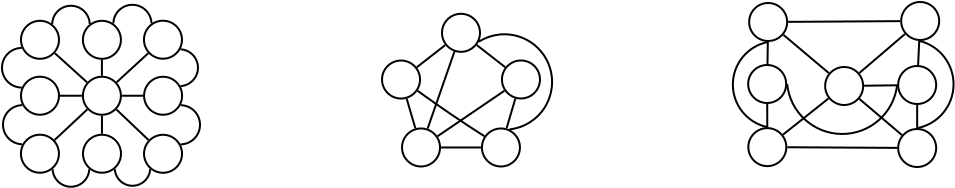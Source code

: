 <?xml version="1.0" encoding="UTF-8"?>
<dia:diagram xmlns:dia="http://www.lysator.liu.se/~alla/dia/">
  <dia:layer name="Background" visible="true" active="true">
    <dia:object type="Standard - Ellipse" version="0" id="O0">
      <dia:attribute name="obj_pos">
        <dia:point val="16.401,24.685"/>
      </dia:attribute>
      <dia:attribute name="obj_bb">
        <dia:rectangle val="16.351,24.635;18.351,26.635"/>
      </dia:attribute>
      <dia:attribute name="elem_corner">
        <dia:point val="16.401,24.685"/>
      </dia:attribute>
      <dia:attribute name="elem_width">
        <dia:real val="1.9"/>
      </dia:attribute>
      <dia:attribute name="elem_height">
        <dia:real val="1.9"/>
      </dia:attribute>
      <dia:attribute name="border_width">
        <dia:real val="0.1"/>
      </dia:attribute>
      <dia:attribute name="aspect">
        <dia:enum val="2"/>
      </dia:attribute>
    </dia:object>
    <dia:object type="Standard - Ellipse" version="0" id="O1">
      <dia:attribute name="obj_pos">
        <dia:point val="16.404,18.989"/>
      </dia:attribute>
      <dia:attribute name="obj_bb">
        <dia:rectangle val="16.354,18.939;18.354,20.939"/>
      </dia:attribute>
      <dia:attribute name="elem_corner">
        <dia:point val="16.404,18.989"/>
      </dia:attribute>
      <dia:attribute name="elem_width">
        <dia:real val="1.9"/>
      </dia:attribute>
      <dia:attribute name="elem_height">
        <dia:real val="1.9"/>
      </dia:attribute>
      <dia:attribute name="border_width">
        <dia:real val="0.1"/>
      </dia:attribute>
      <dia:attribute name="aspect">
        <dia:enum val="2"/>
      </dia:attribute>
    </dia:object>
    <dia:object type="Standard - Ellipse" version="0" id="O2">
      <dia:attribute name="obj_pos">
        <dia:point val="16.403,21.785"/>
      </dia:attribute>
      <dia:attribute name="obj_bb">
        <dia:rectangle val="16.353,21.735;18.353,23.735"/>
      </dia:attribute>
      <dia:attribute name="elem_corner">
        <dia:point val="16.403,21.785"/>
      </dia:attribute>
      <dia:attribute name="elem_width">
        <dia:real val="1.9"/>
      </dia:attribute>
      <dia:attribute name="elem_height">
        <dia:real val="1.9"/>
      </dia:attribute>
      <dia:attribute name="border_width">
        <dia:real val="0.1"/>
      </dia:attribute>
      <dia:attribute name="show_background">
        <dia:boolean val="false"/>
      </dia:attribute>
      <dia:attribute name="aspect">
        <dia:enum val="2"/>
      </dia:attribute>
    </dia:object>
    <dia:object type="Standard - Ellipse" version="0" id="O3">
      <dia:attribute name="obj_pos">
        <dia:point val="19.504,24.686"/>
      </dia:attribute>
      <dia:attribute name="obj_bb">
        <dia:rectangle val="19.454,24.636;21.454,26.636"/>
      </dia:attribute>
      <dia:attribute name="elem_corner">
        <dia:point val="19.504,24.686"/>
      </dia:attribute>
      <dia:attribute name="elem_width">
        <dia:real val="1.9"/>
      </dia:attribute>
      <dia:attribute name="elem_height">
        <dia:real val="1.9"/>
      </dia:attribute>
      <dia:attribute name="border_width">
        <dia:real val="0.1"/>
      </dia:attribute>
      <dia:attribute name="aspect">
        <dia:enum val="2"/>
      </dia:attribute>
    </dia:object>
    <dia:object type="Standard - Ellipse" version="0" id="O4">
      <dia:attribute name="obj_pos">
        <dia:point val="19.5,18.99"/>
      </dia:attribute>
      <dia:attribute name="obj_bb">
        <dia:rectangle val="19.45,18.94;21.45,20.94"/>
      </dia:attribute>
      <dia:attribute name="elem_corner">
        <dia:point val="19.5,18.99"/>
      </dia:attribute>
      <dia:attribute name="elem_width">
        <dia:real val="1.9"/>
      </dia:attribute>
      <dia:attribute name="elem_height">
        <dia:real val="1.9"/>
      </dia:attribute>
      <dia:attribute name="border_width">
        <dia:real val="0.1"/>
      </dia:attribute>
      <dia:attribute name="aspect">
        <dia:enum val="2"/>
      </dia:attribute>
    </dia:object>
    <dia:object type="Standard - Ellipse" version="0" id="O5">
      <dia:attribute name="obj_pos">
        <dia:point val="19.5,21.786"/>
      </dia:attribute>
      <dia:attribute name="obj_bb">
        <dia:rectangle val="19.45,21.736;21.45,23.736"/>
      </dia:attribute>
      <dia:attribute name="elem_corner">
        <dia:point val="19.5,21.786"/>
      </dia:attribute>
      <dia:attribute name="elem_width">
        <dia:real val="1.9"/>
      </dia:attribute>
      <dia:attribute name="elem_height">
        <dia:real val="1.9"/>
      </dia:attribute>
      <dia:attribute name="border_width">
        <dia:real val="0.1"/>
      </dia:attribute>
      <dia:attribute name="show_background">
        <dia:boolean val="false"/>
      </dia:attribute>
      <dia:attribute name="aspect">
        <dia:enum val="2"/>
      </dia:attribute>
    </dia:object>
    <dia:object type="Standard - Ellipse" version="0" id="O6">
      <dia:attribute name="obj_pos">
        <dia:point val="22.556,24.688"/>
      </dia:attribute>
      <dia:attribute name="obj_bb">
        <dia:rectangle val="22.506,24.638;24.506,26.638"/>
      </dia:attribute>
      <dia:attribute name="elem_corner">
        <dia:point val="22.556,24.688"/>
      </dia:attribute>
      <dia:attribute name="elem_width">
        <dia:real val="1.9"/>
      </dia:attribute>
      <dia:attribute name="elem_height">
        <dia:real val="1.9"/>
      </dia:attribute>
      <dia:attribute name="border_width">
        <dia:real val="0.1"/>
      </dia:attribute>
      <dia:attribute name="aspect">
        <dia:enum val="2"/>
      </dia:attribute>
    </dia:object>
    <dia:object type="Standard - Ellipse" version="0" id="O7">
      <dia:attribute name="obj_pos">
        <dia:point val="22.553,18.985"/>
      </dia:attribute>
      <dia:attribute name="obj_bb">
        <dia:rectangle val="22.503,18.935;24.503,20.935"/>
      </dia:attribute>
      <dia:attribute name="elem_corner">
        <dia:point val="22.553,18.985"/>
      </dia:attribute>
      <dia:attribute name="elem_width">
        <dia:real val="1.9"/>
      </dia:attribute>
      <dia:attribute name="elem_height">
        <dia:real val="1.9"/>
      </dia:attribute>
      <dia:attribute name="border_width">
        <dia:real val="0.1"/>
      </dia:attribute>
      <dia:attribute name="aspect">
        <dia:enum val="2"/>
      </dia:attribute>
    </dia:object>
    <dia:object type="Standard - Ellipse" version="0" id="O8">
      <dia:attribute name="obj_pos">
        <dia:point val="22.558,21.787"/>
      </dia:attribute>
      <dia:attribute name="obj_bb">
        <dia:rectangle val="22.508,21.737;24.508,23.737"/>
      </dia:attribute>
      <dia:attribute name="elem_corner">
        <dia:point val="22.558,21.787"/>
      </dia:attribute>
      <dia:attribute name="elem_width">
        <dia:real val="1.9"/>
      </dia:attribute>
      <dia:attribute name="elem_height">
        <dia:real val="1.9"/>
      </dia:attribute>
      <dia:attribute name="border_width">
        <dia:real val="0.1"/>
      </dia:attribute>
      <dia:attribute name="show_background">
        <dia:boolean val="false"/>
      </dia:attribute>
      <dia:attribute name="aspect">
        <dia:enum val="2"/>
      </dia:attribute>
    </dia:object>
    <dia:object type="Standard - Line" version="0" id="O9">
      <dia:attribute name="obj_pos">
        <dia:point val="19.708,22.066"/>
      </dia:attribute>
      <dia:attribute name="obj_bb">
        <dia:rectangle val="18.025,20.538;19.779,22.137"/>
      </dia:attribute>
      <dia:attribute name="conn_endpoints">
        <dia:point val="19.708,22.066"/>
        <dia:point val="18.095,20.609"/>
      </dia:attribute>
      <dia:attribute name="numcp">
        <dia:int val="1"/>
      </dia:attribute>
      <dia:attribute name="line_width">
        <dia:real val="0.1"/>
      </dia:attribute>
      <dia:connections>
        <dia:connection handle="0" to="O5" connection="8"/>
        <dia:connection handle="1" to="O1" connection="8"/>
      </dia:connections>
    </dia:object>
    <dia:object type="Standard - Line" version="0" id="O10">
      <dia:attribute name="obj_pos">
        <dia:point val="20.45,21.736"/>
      </dia:attribute>
      <dia:attribute name="obj_bb">
        <dia:rectangle val="20.4,20.89;20.5,21.786"/>
      </dia:attribute>
      <dia:attribute name="conn_endpoints">
        <dia:point val="20.45,21.736"/>
        <dia:point val="20.45,20.94"/>
      </dia:attribute>
      <dia:attribute name="numcp">
        <dia:int val="1"/>
      </dia:attribute>
      <dia:attribute name="line_width">
        <dia:real val="0.1"/>
      </dia:attribute>
      <dia:connections>
        <dia:connection handle="0" to="O5" connection="8"/>
        <dia:connection handle="1" to="O4" connection="8"/>
      </dia:connections>
    </dia:object>
    <dia:object type="Standard - Line" version="0" id="O11">
      <dia:attribute name="obj_pos">
        <dia:point val="19.45,22.736"/>
      </dia:attribute>
      <dia:attribute name="obj_bb">
        <dia:rectangle val="18.302,22.685;19.5,22.786"/>
      </dia:attribute>
      <dia:attribute name="conn_endpoints">
        <dia:point val="19.45,22.736"/>
        <dia:point val="18.352,22.735"/>
      </dia:attribute>
      <dia:attribute name="numcp">
        <dia:int val="1"/>
      </dia:attribute>
      <dia:attribute name="line_width">
        <dia:real val="0.1"/>
      </dia:attribute>
      <dia:connections>
        <dia:connection handle="0" to="O5" connection="8"/>
        <dia:connection handle="1" to="O2" connection="8"/>
      </dia:connections>
    </dia:object>
    <dia:object type="Standard - Line" version="0" id="O12">
      <dia:attribute name="obj_pos">
        <dia:point val="18.081,24.952"/>
      </dia:attribute>
      <dia:attribute name="obj_bb">
        <dia:rectangle val="18.011,23.348;19.79,25.023"/>
      </dia:attribute>
      <dia:attribute name="conn_endpoints">
        <dia:point val="18.081,24.952"/>
        <dia:point val="19.72,23.419"/>
      </dia:attribute>
      <dia:attribute name="numcp">
        <dia:int val="1"/>
      </dia:attribute>
      <dia:attribute name="line_width">
        <dia:real val="0.1"/>
      </dia:attribute>
      <dia:connections>
        <dia:connection handle="0" to="O0" connection="8"/>
        <dia:connection handle="1" to="O5" connection="8"/>
      </dia:connections>
    </dia:object>
    <dia:object type="Standard - Line" version="0" id="O13">
      <dia:attribute name="obj_pos">
        <dia:point val="20.452,24.636"/>
      </dia:attribute>
      <dia:attribute name="obj_bb">
        <dia:rectangle val="20.401,23.686;20.502,24.686"/>
      </dia:attribute>
      <dia:attribute name="conn_endpoints">
        <dia:point val="20.452,24.636"/>
        <dia:point val="20.451,23.736"/>
      </dia:attribute>
      <dia:attribute name="numcp">
        <dia:int val="1"/>
      </dia:attribute>
      <dia:attribute name="line_width">
        <dia:real val="0.1"/>
      </dia:attribute>
      <dia:connections>
        <dia:connection handle="0" to="O3" connection="8"/>
        <dia:connection handle="1" to="O5" connection="8"/>
      </dia:connections>
    </dia:object>
    <dia:object type="Standard - Line" version="0" id="O14">
      <dia:attribute name="obj_pos">
        <dia:point val="22.509,22.737"/>
      </dia:attribute>
      <dia:attribute name="obj_bb">
        <dia:rectangle val="21.399,22.686;22.559,22.787"/>
      </dia:attribute>
      <dia:attribute name="conn_endpoints">
        <dia:point val="22.509,22.737"/>
        <dia:point val="21.449,22.736"/>
      </dia:attribute>
      <dia:attribute name="numcp">
        <dia:int val="1"/>
      </dia:attribute>
      <dia:attribute name="line_width">
        <dia:real val="0.1"/>
      </dia:attribute>
      <dia:connections>
        <dia:connection handle="0" to="O8" connection="8"/>
        <dia:connection handle="1" to="O5" connection="8"/>
      </dia:connections>
    </dia:object>
    <dia:object type="Standard - Line" version="0" id="O15">
      <dia:attribute name="obj_pos">
        <dia:point val="22.782,24.951"/>
      </dia:attribute>
      <dia:attribute name="obj_bb">
        <dia:rectangle val="21.103,23.352;22.853,25.021"/>
      </dia:attribute>
      <dia:attribute name="conn_endpoints">
        <dia:point val="22.782,24.951"/>
        <dia:point val="21.173,23.423"/>
      </dia:attribute>
      <dia:attribute name="numcp">
        <dia:int val="1"/>
      </dia:attribute>
      <dia:attribute name="line_width">
        <dia:real val="0.1"/>
      </dia:attribute>
      <dia:connections>
        <dia:connection handle="0" to="O6" connection="8"/>
        <dia:connection handle="1" to="O5" connection="8"/>
      </dia:connections>
    </dia:object>
    <dia:object type="Standard - Line" version="0" id="O16">
      <dia:attribute name="obj_pos">
        <dia:point val="21.186,22.06"/>
      </dia:attribute>
      <dia:attribute name="obj_bb">
        <dia:rectangle val="21.116,20.54;22.837,22.131"/>
      </dia:attribute>
      <dia:attribute name="conn_endpoints">
        <dia:point val="21.186,22.06"/>
        <dia:point val="22.766,20.611"/>
      </dia:attribute>
      <dia:attribute name="numcp">
        <dia:int val="1"/>
      </dia:attribute>
      <dia:attribute name="line_width">
        <dia:real val="0.1"/>
      </dia:attribute>
      <dia:connections>
        <dia:connection handle="0" to="O5" connection="8"/>
        <dia:connection handle="1" to="O7" connection="8"/>
      </dia:connections>
    </dia:object>
    <dia:object type="Standard - Line" version="0" id="O17">
      <dia:attribute name="obj_pos">
        <dia:point val="53.729,21.15"/>
      </dia:attribute>
      <dia:attribute name="obj_bb">
        <dia:rectangle val="53.678,19.998;53.797,21.2"/>
      </dia:attribute>
      <dia:attribute name="conn_endpoints">
        <dia:point val="53.729,21.15"/>
        <dia:point val="53.746,20.049"/>
      </dia:attribute>
      <dia:attribute name="numcp">
        <dia:int val="1"/>
      </dia:attribute>
      <dia:attribute name="line_width">
        <dia:real val="0.1"/>
      </dia:attribute>
      <dia:connections>
        <dia:connection handle="0" to="O21" connection="8"/>
        <dia:connection handle="1" to="O20" connection="8"/>
      </dia:connections>
    </dia:object>
    <dia:object type="Standard - Line" version="0" id="O18">
      <dia:attribute name="obj_pos">
        <dia:point val="61.212,24.349"/>
      </dia:attribute>
      <dia:attribute name="obj_bb">
        <dia:rectangle val="61.163,23.15;61.263,24.399"/>
      </dia:attribute>
      <dia:attribute name="conn_endpoints">
        <dia:point val="61.212,24.349"/>
        <dia:point val="61.212,23.2"/>
      </dia:attribute>
      <dia:attribute name="numcp">
        <dia:int val="1"/>
      </dia:attribute>
      <dia:attribute name="line_width">
        <dia:real val="0.1"/>
      </dia:attribute>
      <dia:connections>
        <dia:connection handle="0" to="O19" connection="8"/>
        <dia:connection handle="1" to="O22" connection="8"/>
      </dia:connections>
    </dia:object>
    <dia:object type="Standard - Ellipse" version="0" id="O19">
      <dia:attribute name="obj_pos">
        <dia:point val="60.263,24.399"/>
      </dia:attribute>
      <dia:attribute name="obj_bb">
        <dia:rectangle val="60.212,24.349;62.212,26.349"/>
      </dia:attribute>
      <dia:attribute name="elem_corner">
        <dia:point val="60.263,24.399"/>
      </dia:attribute>
      <dia:attribute name="elem_width">
        <dia:real val="1.9"/>
      </dia:attribute>
      <dia:attribute name="elem_height">
        <dia:real val="1.9"/>
      </dia:attribute>
      <dia:attribute name="border_width">
        <dia:real val="0.1"/>
      </dia:attribute>
      <dia:attribute name="aspect">
        <dia:enum val="2"/>
      </dia:attribute>
    </dia:object>
    <dia:object type="Standard - Ellipse" version="0" id="O20">
      <dia:attribute name="obj_pos">
        <dia:point val="52.812,18.099"/>
      </dia:attribute>
      <dia:attribute name="obj_bb">
        <dia:rectangle val="52.763,18.049;54.763,20.049"/>
      </dia:attribute>
      <dia:attribute name="elem_corner">
        <dia:point val="52.812,18.099"/>
      </dia:attribute>
      <dia:attribute name="elem_width">
        <dia:real val="1.9"/>
      </dia:attribute>
      <dia:attribute name="elem_height">
        <dia:real val="1.9"/>
      </dia:attribute>
      <dia:attribute name="border_width">
        <dia:real val="0.1"/>
      </dia:attribute>
      <dia:attribute name="aspect">
        <dia:enum val="2"/>
      </dia:attribute>
    </dia:object>
    <dia:object type="Standard - Ellipse" version="0" id="O21">
      <dia:attribute name="obj_pos">
        <dia:point val="52.763,21.199"/>
      </dia:attribute>
      <dia:attribute name="obj_bb">
        <dia:rectangle val="52.712,21.149;54.712,23.149"/>
      </dia:attribute>
      <dia:attribute name="elem_corner">
        <dia:point val="52.763,21.199"/>
      </dia:attribute>
      <dia:attribute name="elem_width">
        <dia:real val="1.9"/>
      </dia:attribute>
      <dia:attribute name="elem_height">
        <dia:real val="1.9"/>
      </dia:attribute>
      <dia:attribute name="border_width">
        <dia:real val="0.1"/>
      </dia:attribute>
      <dia:attribute name="aspect">
        <dia:enum val="2"/>
      </dia:attribute>
    </dia:object>
    <dia:object type="Standard - Ellipse" version="0" id="O22">
      <dia:attribute name="obj_pos">
        <dia:point val="60.263,21.249"/>
      </dia:attribute>
      <dia:attribute name="obj_bb">
        <dia:rectangle val="60.212,21.199;62.212,23.199"/>
      </dia:attribute>
      <dia:attribute name="elem_corner">
        <dia:point val="60.263,21.249"/>
      </dia:attribute>
      <dia:attribute name="elem_width">
        <dia:real val="1.9"/>
      </dia:attribute>
      <dia:attribute name="elem_height">
        <dia:real val="1.9"/>
      </dia:attribute>
      <dia:attribute name="border_width">
        <dia:real val="0.1"/>
      </dia:attribute>
      <dia:attribute name="aspect">
        <dia:enum val="2"/>
      </dia:attribute>
    </dia:object>
    <dia:object type="Standard - Ellipse" version="0" id="O23">
      <dia:attribute name="obj_pos">
        <dia:point val="60.413,18.049"/>
      </dia:attribute>
      <dia:attribute name="obj_bb">
        <dia:rectangle val="60.362,17.999;62.362,19.999"/>
      </dia:attribute>
      <dia:attribute name="elem_corner">
        <dia:point val="60.413,18.049"/>
      </dia:attribute>
      <dia:attribute name="elem_width">
        <dia:real val="1.9"/>
      </dia:attribute>
      <dia:attribute name="elem_height">
        <dia:real val="1.9"/>
      </dia:attribute>
      <dia:attribute name="border_width">
        <dia:real val="0.1"/>
      </dia:attribute>
      <dia:attribute name="aspect">
        <dia:enum val="2"/>
      </dia:attribute>
    </dia:object>
    <dia:object type="Standard - Line" version="0" id="O24">
      <dia:attribute name="obj_pos">
        <dia:point val="61.316,19.998"/>
      </dia:attribute>
      <dia:attribute name="obj_bb">
        <dia:rectangle val="61.207,19.946;61.368,21.253"/>
      </dia:attribute>
      <dia:attribute name="conn_endpoints">
        <dia:point val="61.316,19.998"/>
        <dia:point val="61.259,21.201"/>
      </dia:attribute>
      <dia:attribute name="numcp">
        <dia:int val="1"/>
      </dia:attribute>
      <dia:attribute name="line_width">
        <dia:real val="0.1"/>
      </dia:attribute>
      <dia:connections>
        <dia:connection handle="0" to="O23" connection="8"/>
        <dia:connection handle="1" to="O22" connection="8"/>
      </dia:connections>
    </dia:object>
    <dia:object type="Standard - Line" version="0" id="O25">
      <dia:attribute name="obj_pos">
        <dia:point val="53.719,24.306"/>
      </dia:attribute>
      <dia:attribute name="obj_bb">
        <dia:rectangle val="53.665,23.099;53.769,24.356"/>
      </dia:attribute>
      <dia:attribute name="conn_endpoints">
        <dia:point val="53.719,24.306"/>
        <dia:point val="53.715,23.149"/>
      </dia:attribute>
      <dia:attribute name="numcp">
        <dia:int val="1"/>
      </dia:attribute>
      <dia:attribute name="line_width">
        <dia:real val="0.1"/>
      </dia:attribute>
      <dia:connections>
        <dia:connection handle="0" to="O26" connection="8"/>
        <dia:connection handle="1" to="O21" connection="8"/>
      </dia:connections>
    </dia:object>
    <dia:object type="Standard - Ellipse" version="0" id="O26">
      <dia:attribute name="obj_pos">
        <dia:point val="52.771,24.355"/>
      </dia:attribute>
      <dia:attribute name="obj_bb">
        <dia:rectangle val="52.721,24.305;54.721,26.305"/>
      </dia:attribute>
      <dia:attribute name="elem_corner">
        <dia:point val="52.771,24.355"/>
      </dia:attribute>
      <dia:attribute name="elem_width">
        <dia:real val="1.9"/>
      </dia:attribute>
      <dia:attribute name="elem_height">
        <dia:real val="1.9"/>
      </dia:attribute>
      <dia:attribute name="border_width">
        <dia:real val="0.1"/>
      </dia:attribute>
      <dia:attribute name="aspect">
        <dia:enum val="2"/>
      </dia:attribute>
    </dia:object>
    <dia:object type="Standard - Ellipse" version="0" id="O27">
      <dia:attribute name="obj_pos">
        <dia:point val="56.612,21.299"/>
      </dia:attribute>
      <dia:attribute name="obj_bb">
        <dia:rectangle val="56.562,21.249;58.562,23.249"/>
      </dia:attribute>
      <dia:attribute name="elem_corner">
        <dia:point val="56.612,21.299"/>
      </dia:attribute>
      <dia:attribute name="elem_width">
        <dia:real val="1.9"/>
      </dia:attribute>
      <dia:attribute name="elem_height">
        <dia:real val="1.9"/>
      </dia:attribute>
      <dia:attribute name="border_width">
        <dia:real val="0.1"/>
      </dia:attribute>
      <dia:attribute name="aspect">
        <dia:enum val="2"/>
      </dia:attribute>
    </dia:object>
    <dia:object type="Standard - Line" version="0" id="O28">
      <dia:attribute name="obj_pos">
        <dia:point val="60.602,19.649"/>
      </dia:attribute>
      <dia:attribute name="obj_bb">
        <dia:rectangle val="58.252,19.579;60.673,21.67"/>
      </dia:attribute>
      <dia:attribute name="conn_endpoints">
        <dia:point val="60.602,19.649"/>
        <dia:point val="58.322,21.599"/>
      </dia:attribute>
      <dia:attribute name="numcp">
        <dia:int val="1"/>
      </dia:attribute>
      <dia:attribute name="line_width">
        <dia:real val="0.1"/>
      </dia:attribute>
      <dia:connections>
        <dia:connection handle="0" to="O23" connection="8"/>
        <dia:connection handle="1" to="O27" connection="8"/>
      </dia:connections>
    </dia:object>
    <dia:object type="Standard - Line" version="0" id="O29">
      <dia:attribute name="obj_pos">
        <dia:point val="58.322,22.894"/>
      </dia:attribute>
      <dia:attribute name="obj_bb">
        <dia:rectangle val="58.251,22.824;60.524,24.775"/>
      </dia:attribute>
      <dia:attribute name="conn_endpoints">
        <dia:point val="58.322,22.894"/>
        <dia:point val="60.453,24.705"/>
      </dia:attribute>
      <dia:attribute name="numcp">
        <dia:int val="1"/>
      </dia:attribute>
      <dia:attribute name="line_width">
        <dia:real val="0.1"/>
      </dia:attribute>
      <dia:connections>
        <dia:connection handle="0" to="O27" connection="8"/>
        <dia:connection handle="1" to="O19" connection="8"/>
      </dia:connections>
    </dia:object>
    <dia:object type="Standard - Arc" version="0" id="O30">
      <dia:attribute name="obj_pos">
        <dia:point val="23.503,19.935"/>
      </dia:attribute>
      <dia:attribute name="obj_bb">
        <dia:rectangle val="20.386,18.139;23.566,19.99"/>
      </dia:attribute>
      <dia:attribute name="conn_endpoints">
        <dia:point val="23.503,19.935"/>
        <dia:point val="20.45,19.94"/>
      </dia:attribute>
      <dia:attribute name="curve_distance">
        <dia:real val="1.748"/>
      </dia:attribute>
      <dia:attribute name="line_width">
        <dia:real val="0.1"/>
      </dia:attribute>
      <dia:connections>
        <dia:connection handle="0" to="O7" connection="8"/>
        <dia:connection handle="1" to="O4" connection="8"/>
      </dia:connections>
    </dia:object>
    <dia:object type="Standard - Arc" version="0" id="O31">
      <dia:attribute name="obj_pos">
        <dia:point val="20.45,19.94"/>
      </dia:attribute>
      <dia:attribute name="obj_bb">
        <dia:rectangle val="17.297,18.188;20.507,19.99"/>
      </dia:attribute>
      <dia:attribute name="conn_endpoints">
        <dia:point val="20.45,19.94"/>
        <dia:point val="17.354,19.939"/>
      </dia:attribute>
      <dia:attribute name="curve_distance">
        <dia:real val="1.702"/>
      </dia:attribute>
      <dia:attribute name="line_width">
        <dia:real val="0.1"/>
      </dia:attribute>
      <dia:connections>
        <dia:connection handle="0" to="O4" connection="8"/>
        <dia:connection handle="1" to="O1" connection="8"/>
      </dia:connections>
    </dia:object>
    <dia:object type="Standard - Arc" version="0" id="O32">
      <dia:attribute name="obj_pos">
        <dia:point val="23.508,22.737"/>
      </dia:attribute>
      <dia:attribute name="obj_bb">
        <dia:rectangle val="23.453,19.85;25.304,22.821"/>
      </dia:attribute>
      <dia:attribute name="conn_endpoints">
        <dia:point val="23.508,22.737"/>
        <dia:point val="23.503,19.935"/>
      </dia:attribute>
      <dia:attribute name="curve_distance">
        <dia:real val="1.748"/>
      </dia:attribute>
      <dia:attribute name="line_width">
        <dia:real val="0.1"/>
      </dia:attribute>
      <dia:connections>
        <dia:connection handle="0" to="O8" connection="8"/>
        <dia:connection handle="1" to="O7" connection="8"/>
      </dia:connections>
    </dia:object>
    <dia:object type="Standard - Arc" version="0" id="O33">
      <dia:attribute name="obj_pos">
        <dia:point val="17.354,19.939"/>
      </dia:attribute>
      <dia:attribute name="obj_bb">
        <dia:rectangle val="15.405,19.823;17.404,22.851"/>
      </dia:attribute>
      <dia:attribute name="conn_endpoints">
        <dia:point val="17.354,19.939"/>
        <dia:point val="17.353,22.735"/>
      </dia:attribute>
      <dia:attribute name="curve_distance">
        <dia:real val="1.899"/>
      </dia:attribute>
      <dia:attribute name="line_width">
        <dia:real val="0.1"/>
      </dia:attribute>
      <dia:connections>
        <dia:connection handle="0" to="O1" connection="8"/>
        <dia:connection handle="1" to="O2" connection="8"/>
      </dia:connections>
    </dia:object>
    <dia:object type="Standard - Arc" version="0" id="O34">
      <dia:attribute name="obj_pos">
        <dia:point val="17.353,22.735"/>
      </dia:attribute>
      <dia:attribute name="obj_bb">
        <dia:rectangle val="15.455,22.642;17.403,25.728"/>
      </dia:attribute>
      <dia:attribute name="conn_endpoints">
        <dia:point val="17.353,22.735"/>
        <dia:point val="17.351,25.635"/>
      </dia:attribute>
      <dia:attribute name="curve_distance">
        <dia:real val="1.847"/>
      </dia:attribute>
      <dia:attribute name="line_width">
        <dia:real val="0.1"/>
      </dia:attribute>
      <dia:connections>
        <dia:connection handle="0" to="O2" connection="8"/>
        <dia:connection handle="1" to="O0" connection="8"/>
      </dia:connections>
    </dia:object>
    <dia:object type="Standard - Arc" version="0" id="O35">
      <dia:attribute name="obj_pos">
        <dia:point val="23.506,25.638"/>
      </dia:attribute>
      <dia:attribute name="obj_bb">
        <dia:rectangle val="23.456,22.645;25.405,25.731"/>
      </dia:attribute>
      <dia:attribute name="conn_endpoints">
        <dia:point val="23.506,25.638"/>
        <dia:point val="23.508,22.737"/>
      </dia:attribute>
      <dia:attribute name="curve_distance">
        <dia:real val="1.848"/>
      </dia:attribute>
      <dia:attribute name="line_width">
        <dia:real val="0.1"/>
      </dia:attribute>
      <dia:connections>
        <dia:connection handle="0" to="O6" connection="8"/>
        <dia:connection handle="1" to="O8" connection="8"/>
      </dia:connections>
    </dia:object>
    <dia:object type="Standard - Arc" version="0" id="O36">
      <dia:attribute name="obj_pos">
        <dia:point val="20.454,25.636"/>
      </dia:attribute>
      <dia:attribute name="obj_bb">
        <dia:rectangle val="17.298,25.585;20.507,27.338"/>
      </dia:attribute>
      <dia:attribute name="conn_endpoints">
        <dia:point val="20.454,25.636"/>
        <dia:point val="17.351,25.635"/>
      </dia:attribute>
      <dia:attribute name="curve_distance">
        <dia:real val="-1.652"/>
      </dia:attribute>
      <dia:attribute name="line_width">
        <dia:real val="0.1"/>
      </dia:attribute>
      <dia:connections>
        <dia:connection handle="0" to="O3" connection="8"/>
        <dia:connection handle="1" to="O0" connection="8"/>
      </dia:connections>
    </dia:object>
    <dia:object type="Standard - Arc" version="0" id="O37">
      <dia:attribute name="obj_pos">
        <dia:point val="23.506,25.638"/>
      </dia:attribute>
      <dia:attribute name="obj_bb">
        <dia:rectangle val="20.402,25.586;23.558,27.288"/>
      </dia:attribute>
      <dia:attribute name="conn_endpoints">
        <dia:point val="23.506,25.638"/>
        <dia:point val="20.454,25.636"/>
      </dia:attribute>
      <dia:attribute name="curve_distance">
        <dia:real val="-1.601"/>
      </dia:attribute>
      <dia:attribute name="line_width">
        <dia:real val="0.1"/>
      </dia:attribute>
      <dia:connections>
        <dia:connection handle="0" to="O6" connection="8"/>
        <dia:connection handle="1" to="O3" connection="8"/>
      </dia:connections>
    </dia:object>
    <dia:object type="Standard - Line" version="0" id="O38">
      <dia:attribute name="obj_pos">
        <dia:point val="40.615,21.309"/>
      </dia:attribute>
      <dia:attribute name="obj_bb">
        <dia:rectangle val="39.123,20.133;40.685,21.379"/>
      </dia:attribute>
      <dia:attribute name="conn_endpoints">
        <dia:point val="40.615,21.309"/>
        <dia:point val="39.193,20.203"/>
      </dia:attribute>
      <dia:attribute name="numcp">
        <dia:int val="1"/>
      </dia:attribute>
      <dia:attribute name="line_width">
        <dia:real val="0.1"/>
      </dia:attribute>
      <dia:connections>
        <dia:connection handle="0" to="O44" connection="8"/>
        <dia:connection handle="1" to="O42" connection="8"/>
      </dia:connections>
    </dia:object>
    <dia:object type="Standard - Line" version="0" id="O39">
      <dia:attribute name="obj_pos">
        <dia:point val="36.194,21.311"/>
      </dia:attribute>
      <dia:attribute name="obj_bb">
        <dia:rectangle val="36.124,20.134;37.686,21.381"/>
      </dia:attribute>
      <dia:attribute name="conn_endpoints">
        <dia:point val="36.194,21.311"/>
        <dia:point val="37.616,20.204"/>
      </dia:attribute>
      <dia:attribute name="numcp">
        <dia:int val="1"/>
      </dia:attribute>
      <dia:attribute name="line_width">
        <dia:real val="0.1"/>
      </dia:attribute>
      <dia:connections>
        <dia:connection handle="0" to="O43" connection="8"/>
        <dia:connection handle="1" to="O42" connection="8"/>
      </dia:connections>
    </dia:object>
    <dia:object type="Standard - Line" version="0" id="O40">
      <dia:attribute name="obj_pos">
        <dia:point val="40.684,24.365"/>
      </dia:attribute>
      <dia:attribute name="obj_bb">
        <dia:rectangle val="40.621,22.819;41.183,24.427"/>
      </dia:attribute>
      <dia:attribute name="conn_endpoints">
        <dia:point val="40.684,24.365"/>
        <dia:point val="41.121,22.881"/>
      </dia:attribute>
      <dia:attribute name="numcp">
        <dia:int val="1"/>
      </dia:attribute>
      <dia:attribute name="line_width">
        <dia:real val="0.1"/>
      </dia:attribute>
      <dia:connections>
        <dia:connection handle="0" to="O41" connection="8"/>
        <dia:connection handle="1" to="O44" connection="8"/>
      </dia:connections>
    </dia:object>
    <dia:object type="Standard - Ellipse" version="0" id="O41">
      <dia:attribute name="obj_pos">
        <dia:point val="39.451,24.373"/>
      </dia:attribute>
      <dia:attribute name="obj_bb">
        <dia:rectangle val="39.401,24.323;41.401,26.323"/>
      </dia:attribute>
      <dia:attribute name="elem_corner">
        <dia:point val="39.451,24.373"/>
      </dia:attribute>
      <dia:attribute name="elem_width">
        <dia:real val="1.9"/>
      </dia:attribute>
      <dia:attribute name="elem_height">
        <dia:real val="1.9"/>
      </dia:attribute>
      <dia:attribute name="border_width">
        <dia:real val="0.1"/>
      </dia:attribute>
      <dia:attribute name="aspect">
        <dia:enum val="2"/>
      </dia:attribute>
    </dia:object>
    <dia:object type="Standard - Ellipse" version="0" id="O42">
      <dia:attribute name="obj_pos">
        <dia:point val="37.454,18.639"/>
      </dia:attribute>
      <dia:attribute name="obj_bb">
        <dia:rectangle val="37.404,18.589;39.404,20.589"/>
      </dia:attribute>
      <dia:attribute name="elem_corner">
        <dia:point val="37.454,18.639"/>
      </dia:attribute>
      <dia:attribute name="elem_width">
        <dia:real val="1.9"/>
      </dia:attribute>
      <dia:attribute name="elem_height">
        <dia:real val="1.9"/>
      </dia:attribute>
      <dia:attribute name="border_width">
        <dia:real val="0.1"/>
      </dia:attribute>
      <dia:attribute name="aspect">
        <dia:enum val="2"/>
      </dia:attribute>
    </dia:object>
    <dia:object type="Standard - Ellipse" version="0" id="O43">
      <dia:attribute name="obj_pos">
        <dia:point val="34.456,20.976"/>
      </dia:attribute>
      <dia:attribute name="obj_bb">
        <dia:rectangle val="34.406,20.926;36.406,22.926"/>
      </dia:attribute>
      <dia:attribute name="elem_corner">
        <dia:point val="34.456,20.976"/>
      </dia:attribute>
      <dia:attribute name="elem_width">
        <dia:real val="1.9"/>
      </dia:attribute>
      <dia:attribute name="elem_height">
        <dia:real val="1.9"/>
      </dia:attribute>
      <dia:attribute name="border_width">
        <dia:real val="0.1"/>
      </dia:attribute>
      <dia:attribute name="aspect">
        <dia:enum val="2"/>
      </dia:attribute>
    </dia:object>
    <dia:object type="Standard - Ellipse" version="0" id="O44">
      <dia:attribute name="obj_pos">
        <dia:point val="40.453,20.973"/>
      </dia:attribute>
      <dia:attribute name="obj_bb">
        <dia:rectangle val="40.403,20.923;42.403,22.923"/>
      </dia:attribute>
      <dia:attribute name="elem_corner">
        <dia:point val="40.453,20.973"/>
      </dia:attribute>
      <dia:attribute name="elem_width">
        <dia:real val="1.9"/>
      </dia:attribute>
      <dia:attribute name="elem_height">
        <dia:real val="1.9"/>
      </dia:attribute>
      <dia:attribute name="border_width">
        <dia:real val="0.1"/>
      </dia:attribute>
      <dia:attribute name="show_background">
        <dia:boolean val="false"/>
      </dia:attribute>
      <dia:attribute name="aspect">
        <dia:enum val="2"/>
      </dia:attribute>
    </dia:object>
    <dia:object type="Standard - Ellipse" version="0" id="O45">
      <dia:attribute name="obj_pos">
        <dia:point val="35.456,24.373"/>
      </dia:attribute>
      <dia:attribute name="obj_bb">
        <dia:rectangle val="35.406,24.323;37.406,26.323"/>
      </dia:attribute>
      <dia:attribute name="elem_corner">
        <dia:point val="35.456,24.373"/>
      </dia:attribute>
      <dia:attribute name="elem_width">
        <dia:real val="1.9"/>
      </dia:attribute>
      <dia:attribute name="elem_height">
        <dia:real val="1.9"/>
      </dia:attribute>
      <dia:attribute name="border_width">
        <dia:real val="0.1"/>
      </dia:attribute>
      <dia:attribute name="aspect">
        <dia:enum val="2"/>
      </dia:attribute>
    </dia:object>
    <dia:object type="Standard - Line" version="0" id="O46">
      <dia:attribute name="obj_pos">
        <dia:point val="36.124,24.364"/>
      </dia:attribute>
      <dia:attribute name="obj_bb">
        <dia:rectangle val="35.627,22.823;36.186,24.426"/>
      </dia:attribute>
      <dia:attribute name="conn_endpoints">
        <dia:point val="36.124,24.364"/>
        <dia:point val="35.688,22.885"/>
      </dia:attribute>
      <dia:attribute name="numcp">
        <dia:int val="1"/>
      </dia:attribute>
      <dia:attribute name="line_width">
        <dia:real val="0.1"/>
      </dia:attribute>
      <dia:connections>
        <dia:connection handle="0" to="O45" connection="8"/>
        <dia:connection handle="1" to="O43" connection="8"/>
      </dia:connections>
    </dia:object>
    <dia:object type="Standard - Line" version="0" id="O47">
      <dia:attribute name="obj_pos">
        <dia:point val="39.402,25.323"/>
      </dia:attribute>
      <dia:attribute name="obj_bb">
        <dia:rectangle val="37.356,25.273;39.452,25.373"/>
      </dia:attribute>
      <dia:attribute name="conn_endpoints">
        <dia:point val="39.402,25.323"/>
        <dia:point val="37.406,25.323"/>
      </dia:attribute>
      <dia:attribute name="numcp">
        <dia:int val="1"/>
      </dia:attribute>
      <dia:attribute name="line_width">
        <dia:real val="0.1"/>
      </dia:attribute>
      <dia:connections>
        <dia:connection handle="0" to="O41" connection="8"/>
        <dia:connection handle="1" to="O45" connection="8"/>
      </dia:connections>
    </dia:object>
    <dia:object type="Standard - Line" version="0" id="O48">
      <dia:attribute name="obj_pos">
        <dia:point val="36.735,24.379"/>
      </dia:attribute>
      <dia:attribute name="obj_bb">
        <dia:rectangle val="36.672,20.47;38.139,24.442"/>
      </dia:attribute>
      <dia:attribute name="conn_endpoints">
        <dia:point val="36.735,24.379"/>
        <dia:point val="38.075,20.534"/>
      </dia:attribute>
      <dia:attribute name="numcp">
        <dia:int val="1"/>
      </dia:attribute>
      <dia:attribute name="line_width">
        <dia:real val="0.1"/>
      </dia:attribute>
      <dia:connections>
        <dia:connection handle="0" to="O45" connection="8"/>
        <dia:connection handle="1" to="O42" connection="8"/>
      </dia:connections>
    </dia:object>
    <dia:object type="Standard - Line" version="0" id="O49">
      <dia:attribute name="obj_pos">
        <dia:point val="37.232,24.761"/>
      </dia:attribute>
      <dia:attribute name="obj_bb">
        <dia:rectangle val="37.163,22.415;40.647,24.83"/>
      </dia:attribute>
      <dia:attribute name="conn_endpoints">
        <dia:point val="37.232,24.761"/>
        <dia:point val="40.577,22.485"/>
      </dia:attribute>
      <dia:attribute name="numcp">
        <dia:int val="1"/>
      </dia:attribute>
      <dia:attribute name="line_width">
        <dia:real val="0.1"/>
      </dia:attribute>
      <dia:connections>
        <dia:connection handle="0" to="O45" connection="8"/>
        <dia:connection handle="1" to="O44" connection="8"/>
      </dia:connections>
    </dia:object>
    <dia:object type="Standard - Arc" version="0" id="O50">
      <dia:attribute name="obj_pos">
        <dia:point val="40.401,25.323"/>
      </dia:attribute>
      <dia:attribute name="obj_bb">
        <dia:rectangle val="38.34,19.145;43.048,25.387"/>
      </dia:attribute>
      <dia:attribute name="conn_endpoints">
        <dia:point val="40.401,25.323"/>
        <dia:point val="38.404,19.589"/>
      </dia:attribute>
      <dia:attribute name="curve_distance">
        <dia:real val="3.625"/>
      </dia:attribute>
      <dia:attribute name="line_width">
        <dia:real val="0.1"/>
      </dia:attribute>
      <dia:connections>
        <dia:connection handle="0" to="O41" connection="8"/>
        <dia:connection handle="1" to="O42" connection="8"/>
      </dia:connections>
    </dia:object>
    <dia:object type="Standard - Arc" version="0" id="O51">
      <dia:attribute name="obj_pos">
        <dia:point val="35.406,21.926"/>
      </dia:attribute>
      <dia:attribute name="obj_bb">
        <dia:rectangle val="35.337,21.856;40.471,25.393"/>
      </dia:attribute>
      <dia:attribute name="conn_endpoints">
        <dia:point val="35.406,21.926"/>
        <dia:point val="40.401,25.323"/>
      </dia:attribute>
      <dia:attribute name="curve_distance">
        <dia:real val="0.031"/>
      </dia:attribute>
      <dia:attribute name="line_width">
        <dia:real val="0.1"/>
      </dia:attribute>
      <dia:connections>
        <dia:connection handle="0" to="O43" connection="8"/>
        <dia:connection handle="1" to="O41" connection="8"/>
      </dia:connections>
    </dia:object>
    <dia:object type="Standard - Line" version="0" id="O52">
      <dia:attribute name="obj_pos">
        <dia:point val="54.504,24.683"/>
      </dia:attribute>
      <dia:attribute name="obj_bb">
        <dia:rectangle val="54.434,22.802;56.85,24.753"/>
      </dia:attribute>
      <dia:attribute name="conn_endpoints">
        <dia:point val="54.504,24.683"/>
        <dia:point val="56.78,22.872"/>
      </dia:attribute>
      <dia:attribute name="numcp">
        <dia:int val="1"/>
      </dia:attribute>
      <dia:attribute name="line_width">
        <dia:real val="0.1"/>
      </dia:attribute>
      <dia:connections>
        <dia:connection handle="0" to="O26" connection="8"/>
        <dia:connection handle="1" to="O27" connection="8"/>
      </dia:connections>
    </dia:object>
    <dia:object type="Standard - Arc" version="0" id="O53">
      <dia:attribute name="obj_pos">
        <dia:point val="61.362,18.999"/>
      </dia:attribute>
      <dia:attribute name="obj_bb">
        <dia:rectangle val="61.161,18.948;63.082,25.401"/>
      </dia:attribute>
      <dia:attribute name="conn_endpoints">
        <dia:point val="61.362,18.999"/>
        <dia:point val="61.212,25.349"/>
      </dia:attribute>
      <dia:attribute name="curve_distance">
        <dia:real val="-1.744"/>
      </dia:attribute>
      <dia:attribute name="line_width">
        <dia:real val="0.1"/>
      </dia:attribute>
      <dia:connections>
        <dia:connection handle="0" to="O23" connection="8"/>
        <dia:connection handle="1" to="O19" connection="8"/>
      </dia:connections>
    </dia:object>
    <dia:object type="Standard - Line" version="0" id="O54">
      <dia:attribute name="obj_pos">
        <dia:point val="60.212,22.213"/>
      </dia:attribute>
      <dia:attribute name="obj_bb">
        <dia:rectangle val="58.512,22.162;60.263,22.286"/>
      </dia:attribute>
      <dia:attribute name="conn_endpoints">
        <dia:point val="60.212,22.213"/>
        <dia:point val="58.563,22.236"/>
      </dia:attribute>
      <dia:attribute name="numcp">
        <dia:int val="1"/>
      </dia:attribute>
      <dia:attribute name="line_width">
        <dia:real val="0.1"/>
      </dia:attribute>
      <dia:connections>
        <dia:connection handle="0" to="O22" connection="8"/>
        <dia:connection handle="1" to="O27" connection="8"/>
      </dia:connections>
    </dia:object>
    <dia:object type="Standard - Line" version="0" id="O55">
      <dia:attribute name="obj_pos">
        <dia:point val="60.363,19.006"/>
      </dia:attribute>
      <dia:attribute name="obj_bb">
        <dia:rectangle val="54.711,18.956;60.414,19.093"/>
      </dia:attribute>
      <dia:attribute name="conn_endpoints">
        <dia:point val="60.363,19.006"/>
        <dia:point val="54.762,19.043"/>
      </dia:attribute>
      <dia:attribute name="numcp">
        <dia:int val="1"/>
      </dia:attribute>
      <dia:attribute name="line_width">
        <dia:real val="0.1"/>
      </dia:attribute>
      <dia:connections>
        <dia:connection handle="0" to="O23" connection="8"/>
        <dia:connection handle="1" to="O20" connection="8"/>
      </dia:connections>
    </dia:object>
    <dia:object type="Standard - Line" version="0" id="O56">
      <dia:attribute name="obj_pos">
        <dia:point val="56.798,21.605"/>
      </dia:attribute>
      <dia:attribute name="obj_bb">
        <dia:rectangle val="54.457,19.623;56.868,21.676"/>
      </dia:attribute>
      <dia:attribute name="conn_endpoints">
        <dia:point val="56.798,21.605"/>
        <dia:point val="54.527,19.694"/>
      </dia:attribute>
      <dia:attribute name="numcp">
        <dia:int val="1"/>
      </dia:attribute>
      <dia:attribute name="line_width">
        <dia:real val="0.1"/>
      </dia:attribute>
      <dia:connections>
        <dia:connection handle="0" to="O27" connection="8"/>
        <dia:connection handle="1" to="O20" connection="8"/>
      </dia:connections>
    </dia:object>
    <dia:object type="Standard - Arc" version="0" id="O57">
      <dia:attribute name="obj_pos">
        <dia:point val="53.721,25.305"/>
      </dia:attribute>
      <dia:attribute name="obj_bb">
        <dia:rectangle val="51.948,18.999;53.813,25.355"/>
      </dia:attribute>
      <dia:attribute name="conn_endpoints">
        <dia:point val="53.721,25.305"/>
        <dia:point val="53.763,19.049"/>
      </dia:attribute>
      <dia:attribute name="curve_distance">
        <dia:real val="-1.744"/>
      </dia:attribute>
      <dia:attribute name="line_width">
        <dia:real val="0.1"/>
      </dia:attribute>
      <dia:connections>
        <dia:connection handle="0" to="O26" connection="8"/>
        <dia:connection handle="1" to="O20" connection="8"/>
      </dia:connections>
    </dia:object>
    <dia:object type="Standard - Arc" version="0" id="O58">
      <dia:attribute name="obj_pos">
        <dia:point val="61.212,22.199"/>
      </dia:attribute>
      <dia:attribute name="obj_bb">
        <dia:rectangle val="53.662,22.099;61.263,24.698"/>
      </dia:attribute>
      <dia:attribute name="conn_endpoints">
        <dia:point val="61.212,22.199"/>
        <dia:point val="53.712,22.149"/>
      </dia:attribute>
      <dia:attribute name="curve_distance">
        <dia:real val="-2.474"/>
      </dia:attribute>
      <dia:attribute name="line_width">
        <dia:real val="0.1"/>
      </dia:attribute>
      <dia:connections>
        <dia:connection handle="0" to="O22" connection="8"/>
        <dia:connection handle="1" to="O21" connection="8"/>
      </dia:connections>
    </dia:object>
    <dia:object type="Standard - Line" version="0" id="O59">
      <dia:attribute name="obj_pos">
        <dia:point val="60.213,25.343"/>
      </dia:attribute>
      <dia:attribute name="obj_bb">
        <dia:rectangle val="54.671,25.261;60.263,25.394"/>
      </dia:attribute>
      <dia:attribute name="conn_endpoints">
        <dia:point val="60.213,25.343"/>
        <dia:point val="54.721,25.311"/>
      </dia:attribute>
      <dia:attribute name="numcp">
        <dia:int val="1"/>
      </dia:attribute>
      <dia:attribute name="line_width">
        <dia:real val="0.1"/>
      </dia:attribute>
      <dia:connections>
        <dia:connection handle="0" to="O19" connection="8"/>
        <dia:connection handle="1" to="O26" connection="8"/>
      </dia:connections>
    </dia:object>
  </dia:layer>
</dia:diagram>
